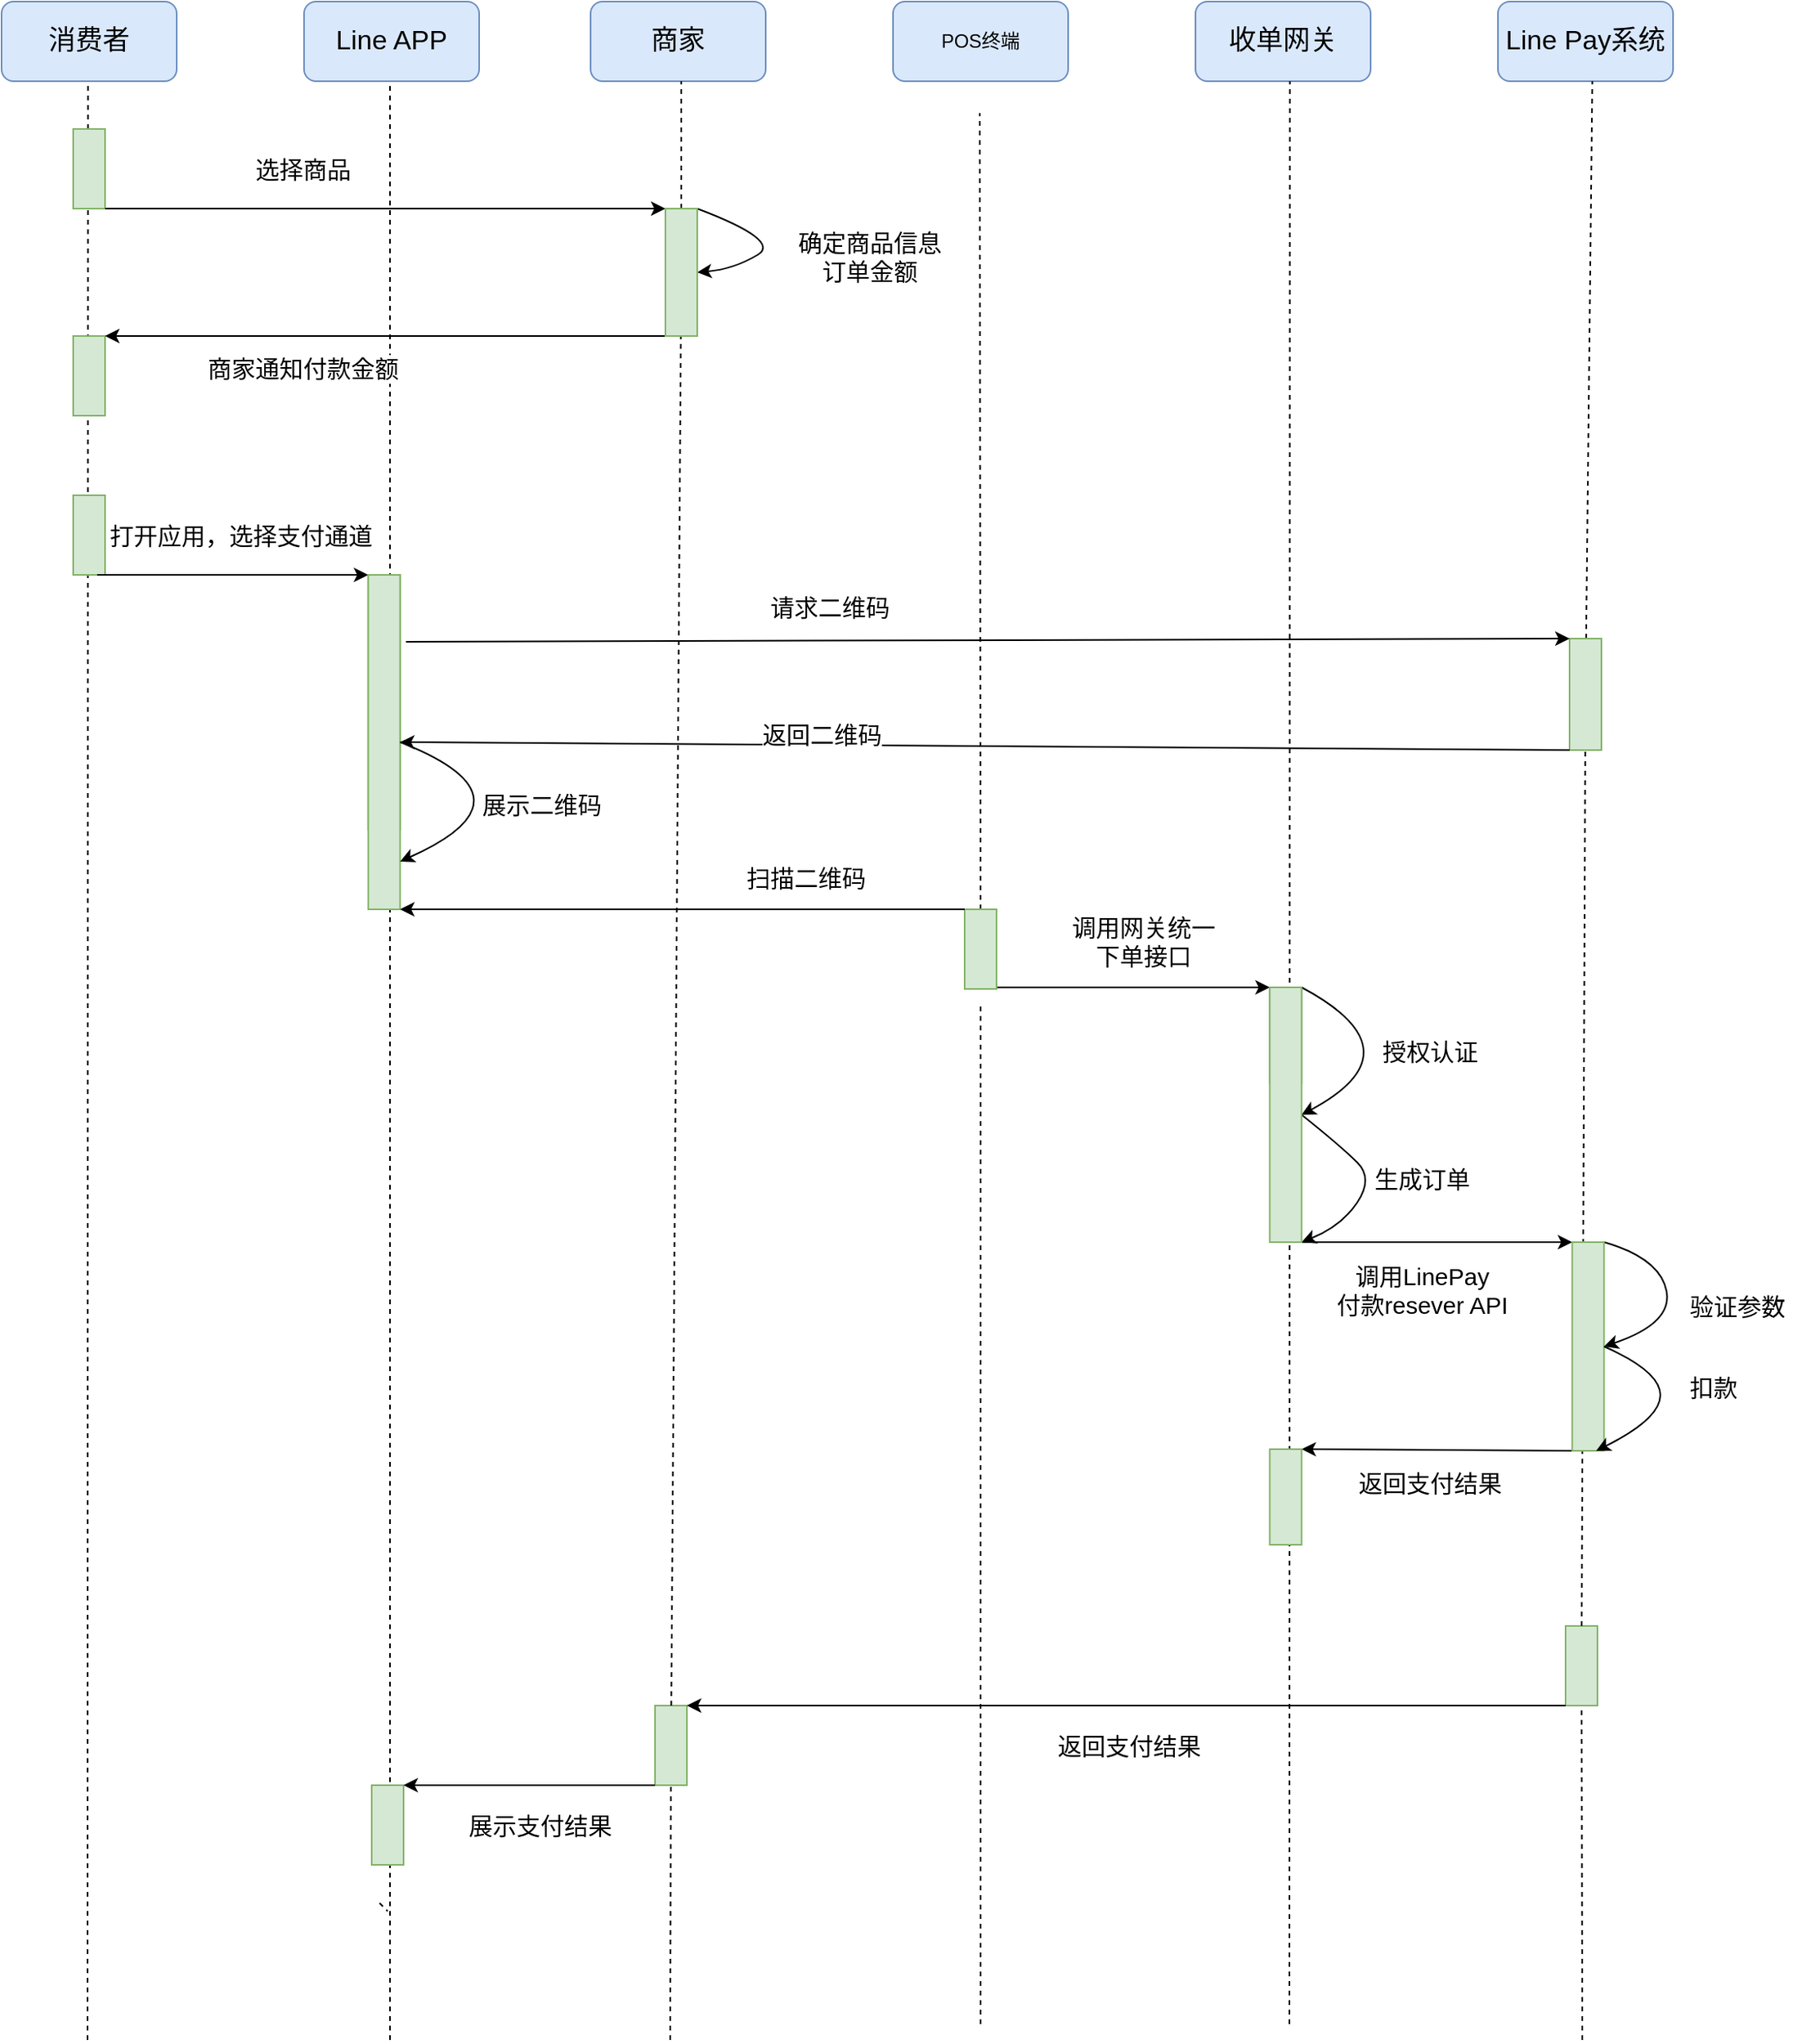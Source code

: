 <mxfile version="13.2.4" type="github">
  <diagram id="rrQzIkg72jDmBK31Jele" name="Page-1">
    <mxGraphModel dx="1730" dy="912" grid="1" gridSize="10" guides="1" tooltips="1" connect="1" arrows="1" fold="1" page="1" pageScale="1" pageWidth="827" pageHeight="1169" math="0" shadow="0">
      <root>
        <mxCell id="0" />
        <mxCell id="1" parent="0" />
        <mxCell id="k8VjFZwE3S4YL07K_zo7-1" value="&lt;font style=&quot;font-size: 17px&quot;&gt;消费者&lt;br&gt;&lt;/font&gt;" style="rounded=1;whiteSpace=wrap;html=1;strokeColor=#6c8ebf;fillColor=#dae8fc;" parent="1" vertex="1">
          <mxGeometry x="120" y="70" width="110" height="50" as="geometry" />
        </mxCell>
        <mxCell id="k8VjFZwE3S4YL07K_zo7-2" value="&lt;font style=&quot;font-size: 17px&quot;&gt;Line APP&lt;br&gt;&lt;/font&gt;" style="rounded=1;whiteSpace=wrap;html=1;strokeColor=#6c8ebf;fillColor=#dae8fc;" parent="1" vertex="1">
          <mxGeometry x="310" y="70" width="110" height="50" as="geometry" />
        </mxCell>
        <mxCell id="k8VjFZwE3S4YL07K_zo7-3" value="&lt;font style=&quot;font-size: 17px&quot;&gt;商家&lt;br&gt;&lt;/font&gt;" style="rounded=1;whiteSpace=wrap;html=1;strokeColor=#6c8ebf;fillColor=#dae8fc;" parent="1" vertex="1">
          <mxGeometry x="490" y="70" width="110" height="50" as="geometry" />
        </mxCell>
        <mxCell id="k8VjFZwE3S4YL07K_zo7-4" value="POS终端" style="rounded=1;whiteSpace=wrap;html=1;strokeColor=#6c8ebf;fillColor=#dae8fc;" parent="1" vertex="1">
          <mxGeometry x="680" y="70" width="110" height="50" as="geometry" />
        </mxCell>
        <mxCell id="k8VjFZwE3S4YL07K_zo7-5" value="&lt;font style=&quot;font-size: 17px&quot;&gt;收单网关&lt;/font&gt;" style="rounded=1;whiteSpace=wrap;html=1;strokeColor=#6c8ebf;fillColor=#dae8fc;" parent="1" vertex="1">
          <mxGeometry x="870" y="70" width="110" height="50" as="geometry" />
        </mxCell>
        <mxCell id="k8VjFZwE3S4YL07K_zo7-6" value="&lt;font style=&quot;font-size: 17px&quot;&gt;Line Pay系统&lt;/font&gt;" style="rounded=1;whiteSpace=wrap;html=1;strokeColor=#6c8ebf;fillColor=#dae8fc;" parent="1" vertex="1">
          <mxGeometry x="1060" y="70" width="110" height="50" as="geometry" />
        </mxCell>
        <mxCell id="k8VjFZwE3S4YL07K_zo7-8" value="" style="endArrow=none;dashed=1;html=1;" parent="1" edge="1">
          <mxGeometry width="50" height="50" relative="1" as="geometry">
            <mxPoint x="364" y="1350" as="sourcePoint" />
            <mxPoint x="364" y="120" as="targetPoint" />
          </mxGeometry>
        </mxCell>
        <mxCell id="k8VjFZwE3S4YL07K_zo7-23" value="" style="rounded=0;whiteSpace=wrap;html=1;strokeColor=#82b366;fillColor=#d5e8d4;" parent="1" vertex="1">
          <mxGeometry x="916.66" y="689" width="20" height="60" as="geometry" />
        </mxCell>
        <mxCell id="k8VjFZwE3S4YL07K_zo7-24" value="" style="endArrow=classic;html=1;fontSize=15;fontColor=#000000;exitX=0.75;exitY=1;exitDx=0;exitDy=0;entryX=0;entryY=0;entryDx=0;entryDy=0;" parent="1" target="k8VjFZwE3S4YL07K_zo7-23" edge="1">
          <mxGeometry width="50" height="50" relative="1" as="geometry">
            <mxPoint x="737.66" y="689" as="sourcePoint" />
            <mxPoint x="591.66" y="719" as="targetPoint" />
          </mxGeometry>
        </mxCell>
        <mxCell id="k8VjFZwE3S4YL07K_zo7-25" value="&lt;div style=&quot;font-size: 15px&quot;&gt;&lt;font style=&quot;font-size: 15px&quot;&gt;调用网关统一&lt;/font&gt;&lt;/div&gt;&lt;div style=&quot;font-size: 15px&quot;&gt;&lt;font style=&quot;font-size: 15px&quot;&gt;下单接口&lt;/font&gt;&lt;/div&gt;" style="text;html=1;align=center;verticalAlign=middle;resizable=0;points=[];autosize=1;fontColor=#000000;fontSize=15;" parent="1" vertex="1">
          <mxGeometry x="781.66" y="640" width="110" height="40" as="geometry" />
        </mxCell>
        <mxCell id="k8VjFZwE3S4YL07K_zo7-27" value="" style="curved=1;endArrow=classic;html=1;fontSize=15;fontColor=#000000;exitX=1;exitY=0;exitDx=0;exitDy=0;entryX=1;entryY=0.5;entryDx=0;entryDy=0;" parent="1" source="k8VjFZwE3S4YL07K_zo7-26" target="k8VjFZwE3S4YL07K_zo7-26" edge="1">
          <mxGeometry width="50" height="50" relative="1" as="geometry">
            <mxPoint x="571.66" y="899" as="sourcePoint" />
            <mxPoint x="621.66" y="849" as="targetPoint" />
            <Array as="points">
              <mxPoint x="1011.66" y="729" />
            </Array>
          </mxGeometry>
        </mxCell>
        <mxCell id="k8VjFZwE3S4YL07K_zo7-28" value="&lt;div style=&quot;font-size: 15px&quot;&gt;&lt;font style=&quot;font-size: 15px&quot;&gt;授权认证&lt;/font&gt;&lt;/div&gt;" style="text;html=1;align=center;verticalAlign=middle;resizable=0;points=[];autosize=1;fontColor=#000000;fontSize=15;labelBackgroundColor=#ffffff;" parent="1" vertex="1">
          <mxGeometry x="976.66" y="719" width="80" height="20" as="geometry" />
        </mxCell>
        <mxCell id="k8VjFZwE3S4YL07K_zo7-29" value="" style="curved=1;endArrow=classic;html=1;fontSize=15;fontColor=#000000;exitX=1;exitY=0.5;exitDx=0;exitDy=0;entryX=1;entryY=1;entryDx=0;entryDy=0;" parent="1" source="k8VjFZwE3S4YL07K_zo7-26" target="k8VjFZwE3S4YL07K_zo7-26" edge="1">
          <mxGeometry width="50" height="50" relative="1" as="geometry">
            <mxPoint x="936.66" y="689" as="sourcePoint" />
            <mxPoint x="936.66" y="769" as="targetPoint" />
            <Array as="points">
              <mxPoint x="961.66" y="789" />
              <mxPoint x="981.66" y="809" />
              <mxPoint x="961.66" y="839" />
            </Array>
          </mxGeometry>
        </mxCell>
        <mxCell id="k8VjFZwE3S4YL07K_zo7-30" value="&lt;div style=&quot;font-size: 15px&quot;&gt;&lt;font style=&quot;font-size: 15px&quot;&gt;生成订单&lt;/font&gt;&lt;/div&gt;" style="text;html=1;align=center;verticalAlign=middle;resizable=0;points=[];autosize=1;fontColor=#000000;fontSize=15;labelBackgroundColor=#ffffff;" parent="1" vertex="1">
          <mxGeometry x="971.66" y="799" width="80" height="20" as="geometry" />
        </mxCell>
        <mxCell id="k8VjFZwE3S4YL07K_zo7-33" value="" style="endArrow=classic;html=1;fontSize=15;fontColor=#000000;exitX=1;exitY=1;exitDx=0;exitDy=0;entryX=0;entryY=0;entryDx=0;entryDy=0;" parent="1" source="k8VjFZwE3S4YL07K_zo7-26" target="k8VjFZwE3S4YL07K_zo7-31" edge="1">
          <mxGeometry width="50" height="50" relative="1" as="geometry">
            <mxPoint x="811.66" y="909" as="sourcePoint" />
            <mxPoint x="861.66" y="859" as="targetPoint" />
          </mxGeometry>
        </mxCell>
        <mxCell id="k8VjFZwE3S4YL07K_zo7-34" value="&lt;div style=&quot;font-size: 15px&quot;&gt;&lt;font style=&quot;font-size: 15px&quot;&gt;调用LinePay&lt;/font&gt;&lt;/div&gt;&lt;div style=&quot;font-size: 15px&quot;&gt;&lt;font style=&quot;font-size: 15px&quot;&gt;付款resever API&lt;br&gt;&lt;/font&gt;&lt;/div&gt;" style="text;html=1;align=center;verticalAlign=middle;resizable=0;points=[];autosize=1;fontColor=#000000;fontSize=15;labelBackgroundColor=#ffffff;" parent="1" vertex="1">
          <mxGeometry x="951.66" y="859" width="120" height="40" as="geometry" />
        </mxCell>
        <mxCell id="k8VjFZwE3S4YL07K_zo7-35" value="" style="curved=1;endArrow=classic;html=1;fontSize=15;fontColor=#000000;exitX=1;exitY=0;exitDx=0;exitDy=0;entryX=1;entryY=0.5;entryDx=0;entryDy=0;" parent="1" source="k8VjFZwE3S4YL07K_zo7-31" target="k8VjFZwE3S4YL07K_zo7-31" edge="1">
          <mxGeometry width="50" height="50" relative="1" as="geometry">
            <mxPoint x="936.66" y="789" as="sourcePoint" />
            <mxPoint x="936.66" y="869" as="targetPoint" />
            <Array as="points">
              <mxPoint x="1161.66" y="859" />
              <mxPoint x="1170" y="900" />
            </Array>
          </mxGeometry>
        </mxCell>
        <mxCell id="k8VjFZwE3S4YL07K_zo7-36" value="验证参数" style="text;html=1;align=center;verticalAlign=middle;resizable=0;points=[];autosize=1;fontColor=#000000;fontSize=15;labelBackgroundColor=#ffffff;" parent="1" vertex="1">
          <mxGeometry x="1170.0" y="879" width="80" height="20" as="geometry" />
        </mxCell>
        <mxCell id="k8VjFZwE3S4YL07K_zo7-39" value="" style="endArrow=classic;html=1;fontSize=15;fontColor=#000000;exitX=0;exitY=1;exitDx=0;exitDy=0;entryX=1;entryY=0;entryDx=0;entryDy=0;" parent="1" source="k8VjFZwE3S4YL07K_zo7-31" target="k8VjFZwE3S4YL07K_zo7-37" edge="1">
          <mxGeometry width="50" height="50" relative="1" as="geometry">
            <mxPoint x="1106.66" y="975" as="sourcePoint" />
            <mxPoint x="861.66" y="995" as="targetPoint" />
          </mxGeometry>
        </mxCell>
        <mxCell id="k8VjFZwE3S4YL07K_zo7-40" value="返回支付结果" style="text;html=1;align=center;verticalAlign=middle;resizable=0;points=[];autosize=1;fontColor=#000000;fontSize=15;labelBackgroundColor=#ffffff;" parent="1" vertex="1">
          <mxGeometry x="961.66" y="990" width="110" height="20" as="geometry" />
        </mxCell>
        <mxCell id="k8VjFZwE3S4YL07K_zo7-53" value="&lt;div style=&quot;font-size: 15px&quot;&gt;&lt;font style=&quot;font-size: 15px&quot;&gt;选择商品&lt;/font&gt;&lt;/div&gt;" style="text;html=1;align=center;verticalAlign=middle;resizable=0;points=[];autosize=1;fontColor=#000000;fontSize=15;labelBackgroundColor=#ffffff;" parent="1" vertex="1">
          <mxGeometry x="269" y="165" width="80" height="20" as="geometry" />
        </mxCell>
        <mxCell id="dwbs7ZTQUQG-GgSH1edK-3" value="" style="endArrow=none;dashed=1;html=1;" edge="1" parent="1">
          <mxGeometry width="50" height="50" relative="1" as="geometry">
            <mxPoint x="174" y="1350" as="sourcePoint" />
            <mxPoint x="174.29" y="120" as="targetPoint" />
          </mxGeometry>
        </mxCell>
        <mxCell id="dwbs7ZTQUQG-GgSH1edK-4" value="" style="endArrow=none;dashed=1;html=1;" edge="1" parent="1" source="dwbs7ZTQUQG-GgSH1edK-39">
          <mxGeometry width="50" height="50" relative="1" as="geometry">
            <mxPoint x="547.925" y="1090.0" as="sourcePoint" />
            <mxPoint x="546.96" y="120" as="targetPoint" />
          </mxGeometry>
        </mxCell>
        <mxCell id="dwbs7ZTQUQG-GgSH1edK-5" value="" style="endArrow=none;dashed=1;html=1;" edge="1" parent="1" source="dwbs7ZTQUQG-GgSH1edK-66">
          <mxGeometry width="50" height="50" relative="1" as="geometry">
            <mxPoint x="735.465" y="1110.0" as="sourcePoint" />
            <mxPoint x="734.5" y="140" as="targetPoint" />
          </mxGeometry>
        </mxCell>
        <mxCell id="dwbs7ZTQUQG-GgSH1edK-6" value="" style="endArrow=none;dashed=1;html=1;" edge="1" parent="1">
          <mxGeometry width="50" height="50" relative="1" as="geometry">
            <mxPoint x="929" y="1340" as="sourcePoint" />
            <mxPoint x="929.29" y="120" as="targetPoint" />
          </mxGeometry>
        </mxCell>
        <mxCell id="dwbs7ZTQUQG-GgSH1edK-7" value="" style="endArrow=none;dashed=1;html=1;" edge="1" parent="1" source="dwbs7ZTQUQG-GgSH1edK-56">
          <mxGeometry width="50" height="50" relative="1" as="geometry">
            <mxPoint x="1120.255" y="1090.0" as="sourcePoint" />
            <mxPoint x="1119.29" y="120" as="targetPoint" />
          </mxGeometry>
        </mxCell>
        <mxCell id="k8VjFZwE3S4YL07K_zo7-48" value="" style="rounded=0;whiteSpace=wrap;html=1;strokeColor=#82b366;fillColor=#d5e8d4;" parent="1" vertex="1">
          <mxGeometry x="165" y="150" width="20" height="50" as="geometry" />
        </mxCell>
        <mxCell id="k8VjFZwE3S4YL07K_zo7-26" value="" style="rounded=0;whiteSpace=wrap;html=1;strokeColor=#82b366;fillColor=#d5e8d4;" parent="1" vertex="1">
          <mxGeometry x="916.66" y="689" width="20" height="160" as="geometry" />
        </mxCell>
        <mxCell id="k8VjFZwE3S4YL07K_zo7-37" value="" style="rounded=0;whiteSpace=wrap;html=1;strokeColor=#82b366;fillColor=#d5e8d4;" parent="1" vertex="1">
          <mxGeometry x="916.66" y="979" width="20" height="60" as="geometry" />
        </mxCell>
        <mxCell id="dwbs7ZTQUQG-GgSH1edK-20" value="" style="rounded=0;whiteSpace=wrap;html=1;strokeColor=#82b366;fillColor=#d5e8d4;" vertex="1" parent="1">
          <mxGeometry x="1102.5" y="1090" width="20" height="50" as="geometry" />
        </mxCell>
        <mxCell id="dwbs7ZTQUQG-GgSH1edK-21" value="" style="endArrow=none;dashed=1;html=1;" edge="1" parent="1" target="dwbs7ZTQUQG-GgSH1edK-20">
          <mxGeometry width="50" height="50" relative="1" as="geometry">
            <mxPoint x="1113" y="1350" as="sourcePoint" />
            <mxPoint x="1111.79" y="294" as="targetPoint" />
          </mxGeometry>
        </mxCell>
        <mxCell id="dwbs7ZTQUQG-GgSH1edK-24" value="" style="endArrow=none;dashed=1;html=1;" edge="1" parent="1">
          <mxGeometry width="50" height="50" relative="1" as="geometry">
            <mxPoint x="357.448" y="1264.0" as="sourcePoint" />
            <mxPoint x="362.5" y="1269.105" as="targetPoint" />
          </mxGeometry>
        </mxCell>
        <mxCell id="dwbs7ZTQUQG-GgSH1edK-28" value="" style="rounded=0;whiteSpace=wrap;html=1;strokeColor=#82b366;fillColor=#d5e8d4;" vertex="1" parent="1">
          <mxGeometry x="530.5" y="1140" width="20" height="50" as="geometry" />
        </mxCell>
        <mxCell id="dwbs7ZTQUQG-GgSH1edK-29" value="" style="endArrow=none;dashed=1;html=1;" edge="1" parent="1" target="dwbs7ZTQUQG-GgSH1edK-28">
          <mxGeometry width="50" height="50" relative="1" as="geometry">
            <mxPoint x="540" y="1350" as="sourcePoint" />
            <mxPoint x="539.46" y="294" as="targetPoint" />
          </mxGeometry>
        </mxCell>
        <mxCell id="dwbs7ZTQUQG-GgSH1edK-30" value="" style="rounded=0;whiteSpace=wrap;html=1;strokeColor=#82b366;fillColor=#d5e8d4;" vertex="1" parent="1">
          <mxGeometry x="352.5" y="1190" width="20" height="50" as="geometry" />
        </mxCell>
        <mxCell id="dwbs7ZTQUQG-GgSH1edK-33" value="" style="endArrow=classic;html=1;exitX=0;exitY=1;exitDx=0;exitDy=0;entryX=1;entryY=0;entryDx=0;entryDy=0;" edge="1" parent="1" source="dwbs7ZTQUQG-GgSH1edK-20" target="dwbs7ZTQUQG-GgSH1edK-28">
          <mxGeometry width="50" height="50" relative="1" as="geometry">
            <mxPoint x="642.5" y="1214" as="sourcePoint" />
            <mxPoint x="692.5" y="1164" as="targetPoint" />
          </mxGeometry>
        </mxCell>
        <mxCell id="dwbs7ZTQUQG-GgSH1edK-34" value="" style="endArrow=classic;html=1;exitX=0;exitY=1;exitDx=0;exitDy=0;entryX=1;entryY=0;entryDx=0;entryDy=0;" edge="1" parent="1" source="dwbs7ZTQUQG-GgSH1edK-28" target="dwbs7ZTQUQG-GgSH1edK-30">
          <mxGeometry width="50" height="50" relative="1" as="geometry">
            <mxPoint x="392.5" y="1154" as="sourcePoint" />
            <mxPoint x="442.5" y="1104" as="targetPoint" />
          </mxGeometry>
        </mxCell>
        <mxCell id="dwbs7ZTQUQG-GgSH1edK-37" value="&lt;div style=&quot;font-size: 15px&quot;&gt;&lt;font style=&quot;font-size: 15px&quot;&gt;返回支付结果&lt;/font&gt;&lt;/div&gt;" style="text;html=1;align=center;verticalAlign=middle;resizable=0;points=[];autosize=1;fontColor=#000000;fontSize=15;labelBackgroundColor=#ffffff;" vertex="1" parent="1">
          <mxGeometry x="772.5" y="1155" width="110" height="20" as="geometry" />
        </mxCell>
        <mxCell id="dwbs7ZTQUQG-GgSH1edK-38" value="&lt;div style=&quot;font-size: 15px&quot;&gt;&lt;font style=&quot;font-size: 15px&quot;&gt;展示支付结果&lt;/font&gt;&lt;/div&gt;" style="text;html=1;align=center;verticalAlign=middle;resizable=0;points=[];autosize=1;fontColor=#000000;fontSize=15;labelBackgroundColor=#ffffff;" vertex="1" parent="1">
          <mxGeometry x="402.5" y="1205" width="110" height="20" as="geometry" />
        </mxCell>
        <mxCell id="dwbs7ZTQUQG-GgSH1edK-39" value="" style="rounded=0;whiteSpace=wrap;html=1;strokeColor=#82b366;fillColor=#d5e8d4;" vertex="1" parent="1">
          <mxGeometry x="537" y="200" width="20" height="80" as="geometry" />
        </mxCell>
        <mxCell id="dwbs7ZTQUQG-GgSH1edK-40" value="" style="endArrow=none;dashed=1;html=1;" edge="1" parent="1" source="dwbs7ZTQUQG-GgSH1edK-28" target="dwbs7ZTQUQG-GgSH1edK-39">
          <mxGeometry width="50" height="50" relative="1" as="geometry">
            <mxPoint x="553.187" y="1206" as="sourcePoint" />
            <mxPoint x="546.96" y="120" as="targetPoint" />
          </mxGeometry>
        </mxCell>
        <mxCell id="dwbs7ZTQUQG-GgSH1edK-41" value="" style="endArrow=classic;html=1;exitX=1;exitY=1;exitDx=0;exitDy=0;entryX=0;entryY=0;entryDx=0;entryDy=0;" edge="1" parent="1" source="k8VjFZwE3S4YL07K_zo7-48" target="dwbs7ZTQUQG-GgSH1edK-39">
          <mxGeometry width="50" height="50" relative="1" as="geometry">
            <mxPoint x="220" y="250" as="sourcePoint" />
            <mxPoint x="270" y="200" as="targetPoint" />
          </mxGeometry>
        </mxCell>
        <mxCell id="dwbs7ZTQUQG-GgSH1edK-42" value="" style="curved=1;endArrow=classic;html=1;fontSize=15;fontColor=#000000;exitX=1;exitY=0;exitDx=0;exitDy=0;entryX=1;entryY=0.5;entryDx=0;entryDy=0;" edge="1" parent="1" source="dwbs7ZTQUQG-GgSH1edK-39" target="dwbs7ZTQUQG-GgSH1edK-39">
          <mxGeometry width="50" height="50" relative="1" as="geometry">
            <mxPoint x="751.33" y="550" as="sourcePoint" />
            <mxPoint x="751.33" y="613" as="targetPoint" />
            <Array as="points">
              <mxPoint x="610" y="220" />
              <mxPoint x="580" y="238" />
            </Array>
          </mxGeometry>
        </mxCell>
        <mxCell id="dwbs7ZTQUQG-GgSH1edK-43" value="&lt;div&gt;确定商品信息&lt;/div&gt;&lt;div&gt;订单金额&lt;br&gt;&lt;/div&gt;" style="text;html=1;align=center;verticalAlign=middle;resizable=0;points=[];autosize=1;fontColor=#000000;fontSize=15;labelBackgroundColor=#ffffff;" vertex="1" parent="1">
          <mxGeometry x="610.0" y="210" width="110" height="40" as="geometry" />
        </mxCell>
        <mxCell id="dwbs7ZTQUQG-GgSH1edK-44" value="" style="rounded=0;whiteSpace=wrap;html=1;strokeColor=#82b366;fillColor=#d5e8d4;" vertex="1" parent="1">
          <mxGeometry x="165" y="280" width="20" height="50" as="geometry" />
        </mxCell>
        <mxCell id="dwbs7ZTQUQG-GgSH1edK-45" value="" style="endArrow=classic;html=1;exitX=0;exitY=1;exitDx=0;exitDy=0;entryX=1;entryY=0;entryDx=0;entryDy=0;" edge="1" parent="1" source="dwbs7ZTQUQG-GgSH1edK-39" target="dwbs7ZTQUQG-GgSH1edK-44">
          <mxGeometry width="50" height="50" relative="1" as="geometry">
            <mxPoint x="340" y="320" as="sourcePoint" />
            <mxPoint x="390" y="270" as="targetPoint" />
          </mxGeometry>
        </mxCell>
        <mxCell id="dwbs7ZTQUQG-GgSH1edK-46" value="&lt;div style=&quot;font-size: 15px&quot;&gt;&lt;font style=&quot;font-size: 15px&quot;&gt;商家通知付款金额&lt;/font&gt;&lt;/div&gt;" style="text;html=1;align=center;verticalAlign=middle;resizable=0;points=[];autosize=1;fontColor=#000000;fontSize=15;labelBackgroundColor=#ffffff;" vertex="1" parent="1">
          <mxGeometry x="239" y="290" width="140" height="20" as="geometry" />
        </mxCell>
        <mxCell id="dwbs7ZTQUQG-GgSH1edK-47" value="" style="rounded=0;whiteSpace=wrap;html=1;strokeColor=#82b366;fillColor=#d5e8d4;" vertex="1" parent="1">
          <mxGeometry x="165" y="380" width="20" height="50" as="geometry" />
        </mxCell>
        <mxCell id="dwbs7ZTQUQG-GgSH1edK-48" value="" style="rounded=0;whiteSpace=wrap;html=1;strokeColor=#82b366;fillColor=#d5e8d4;" vertex="1" parent="1">
          <mxGeometry x="350.33" y="430" width="20" height="160" as="geometry" />
        </mxCell>
        <mxCell id="dwbs7ZTQUQG-GgSH1edK-50" value="" style="endArrow=classic;html=1;entryX=0;entryY=0;entryDx=0;entryDy=0;exitX=0.75;exitY=1;exitDx=0;exitDy=0;" edge="1" parent="1" source="dwbs7ZTQUQG-GgSH1edK-47" target="dwbs7ZTQUQG-GgSH1edK-48">
          <mxGeometry width="50" height="50" relative="1" as="geometry">
            <mxPoint x="190" y="430" as="sourcePoint" />
            <mxPoint x="120" y="370" as="targetPoint" />
          </mxGeometry>
        </mxCell>
        <mxCell id="dwbs7ZTQUQG-GgSH1edK-53" value="打开应用，选择支付通道" style="text;html=1;align=center;verticalAlign=middle;resizable=0;points=[];autosize=1;fontColor=#000000;fontSize=15;labelBackgroundColor=#ffffff;" vertex="1" parent="1">
          <mxGeometry x="180.33" y="395" width="180" height="20" as="geometry" />
        </mxCell>
        <mxCell id="dwbs7ZTQUQG-GgSH1edK-54" value="" style="rounded=0;whiteSpace=wrap;html=1;strokeColor=#82b366;fillColor=#d5e8d4;" vertex="1" parent="1">
          <mxGeometry x="537" y="200" width="20" height="80" as="geometry" />
        </mxCell>
        <mxCell id="dwbs7ZTQUQG-GgSH1edK-55" value="" style="rounded=0;whiteSpace=wrap;html=1;strokeColor=#82b366;fillColor=#d5e8d4;" vertex="1" parent="1">
          <mxGeometry x="350.33" y="430" width="20" height="210" as="geometry" />
        </mxCell>
        <mxCell id="dwbs7ZTQUQG-GgSH1edK-56" value="" style="rounded=0;whiteSpace=wrap;html=1;strokeColor=#82b366;fillColor=#d5e8d4;" vertex="1" parent="1">
          <mxGeometry x="1105" y="470" width="20" height="70" as="geometry" />
        </mxCell>
        <mxCell id="dwbs7ZTQUQG-GgSH1edK-57" value="" style="endArrow=none;dashed=1;html=1;" edge="1" parent="1" source="dwbs7ZTQUQG-GgSH1edK-20" target="dwbs7ZTQUQG-GgSH1edK-56">
          <mxGeometry width="50" height="50" relative="1" as="geometry">
            <mxPoint x="1115.392" y="1689" as="sourcePoint" />
            <mxPoint x="1119.29" y="120" as="targetPoint" />
          </mxGeometry>
        </mxCell>
        <mxCell id="dwbs7ZTQUQG-GgSH1edK-58" value="" style="endArrow=classic;html=1;entryX=0;entryY=0;entryDx=0;entryDy=0;exitX=1.184;exitY=0.2;exitDx=0;exitDy=0;exitPerimeter=0;" edge="1" parent="1" source="dwbs7ZTQUQG-GgSH1edK-55" target="dwbs7ZTQUQG-GgSH1edK-56">
          <mxGeometry width="50" height="50" relative="1" as="geometry">
            <mxPoint x="440" y="470" as="sourcePoint" />
            <mxPoint x="1100" y="470" as="targetPoint" />
          </mxGeometry>
        </mxCell>
        <mxCell id="dwbs7ZTQUQG-GgSH1edK-59" value="请求二维码" style="text;html=1;align=center;verticalAlign=middle;resizable=0;points=[];autosize=1;fontColor=#000000;fontSize=15;labelBackgroundColor=#ffffff;" vertex="1" parent="1">
          <mxGeometry x="595.33" y="440" width="90" height="20" as="geometry" />
        </mxCell>
        <mxCell id="dwbs7ZTQUQG-GgSH1edK-62" value="" style="endArrow=classic;html=1;exitX=0;exitY=1;exitDx=0;exitDy=0;entryX=1;entryY=0.5;entryDx=0;entryDy=0;" edge="1" parent="1" source="dwbs7ZTQUQG-GgSH1edK-56" target="dwbs7ZTQUQG-GgSH1edK-55">
          <mxGeometry width="50" height="50" relative="1" as="geometry">
            <mxPoint x="520" y="590" as="sourcePoint" />
            <mxPoint x="570" y="540" as="targetPoint" />
          </mxGeometry>
        </mxCell>
        <mxCell id="dwbs7ZTQUQG-GgSH1edK-63" value="返回二维码" style="text;html=1;align=center;verticalAlign=middle;resizable=0;points=[];autosize=1;fontColor=#000000;fontSize=15;labelBackgroundColor=#ffffff;" vertex="1" parent="1">
          <mxGeometry x="590.0" y="520" width="90" height="20" as="geometry" />
        </mxCell>
        <mxCell id="dwbs7ZTQUQG-GgSH1edK-64" value="" style="curved=1;endArrow=classic;html=1;exitX=1;exitY=0.5;exitDx=0;exitDy=0;entryX=1;entryY=0.857;entryDx=0;entryDy=0;entryPerimeter=0;" edge="1" parent="1" source="dwbs7ZTQUQG-GgSH1edK-55" target="dwbs7ZTQUQG-GgSH1edK-55">
          <mxGeometry width="50" height="50" relative="1" as="geometry">
            <mxPoint x="570" y="610" as="sourcePoint" />
            <mxPoint x="620" y="560" as="targetPoint" />
            <Array as="points">
              <mxPoint x="460" y="570" />
            </Array>
          </mxGeometry>
        </mxCell>
        <mxCell id="dwbs7ZTQUQG-GgSH1edK-65" value="展示二维码" style="text;html=1;align=center;verticalAlign=middle;resizable=0;points=[];autosize=1;fontColor=#000000;fontSize=15;labelBackgroundColor=#ffffff;" vertex="1" parent="1">
          <mxGeometry x="414.0" y="564" width="90" height="20" as="geometry" />
        </mxCell>
        <mxCell id="dwbs7ZTQUQG-GgSH1edK-66" value="" style="rounded=0;whiteSpace=wrap;html=1;strokeColor=#82b366;fillColor=#d5e8d4;" vertex="1" parent="1">
          <mxGeometry x="725" y="640" width="20" height="50" as="geometry" />
        </mxCell>
        <mxCell id="dwbs7ZTQUQG-GgSH1edK-67" value="" style="endArrow=none;dashed=1;html=1;" edge="1" parent="1">
          <mxGeometry width="50" height="50" relative="1" as="geometry">
            <mxPoint x="735" y="1340" as="sourcePoint" />
            <mxPoint x="735.026" y="699" as="targetPoint" />
          </mxGeometry>
        </mxCell>
        <mxCell id="dwbs7ZTQUQG-GgSH1edK-68" value="" style="endArrow=classic;html=1;entryX=1;entryY=1;entryDx=0;entryDy=0;exitX=0;exitY=0;exitDx=0;exitDy=0;" edge="1" parent="1" source="dwbs7ZTQUQG-GgSH1edK-66" target="dwbs7ZTQUQG-GgSH1edK-55">
          <mxGeometry width="50" height="50" relative="1" as="geometry">
            <mxPoint x="720" y="640" as="sourcePoint" />
            <mxPoint x="560" y="610" as="targetPoint" />
          </mxGeometry>
        </mxCell>
        <mxCell id="dwbs7ZTQUQG-GgSH1edK-69" value="扫描二维码" style="text;html=1;align=center;verticalAlign=middle;resizable=0;points=[];autosize=1;fontColor=#000000;fontSize=15;labelBackgroundColor=#ffffff;" vertex="1" parent="1">
          <mxGeometry x="580.0" y="610" width="90" height="20" as="geometry" />
        </mxCell>
        <mxCell id="k8VjFZwE3S4YL07K_zo7-31" value="" style="rounded=0;whiteSpace=wrap;html=1;strokeColor=#82b366;fillColor=#d5e8d4;" parent="1" vertex="1">
          <mxGeometry x="1106.66" y="849" width="20" height="131" as="geometry" />
        </mxCell>
        <mxCell id="dwbs7ZTQUQG-GgSH1edK-70" value="" style="curved=1;endArrow=classic;html=1;fontSize=15;fontColor=#000000;entryX=0.75;entryY=1;entryDx=0;entryDy=0;exitX=1;exitY=0.5;exitDx=0;exitDy=0;" edge="1" parent="1" source="k8VjFZwE3S4YL07K_zo7-31" target="k8VjFZwE3S4YL07K_zo7-31">
          <mxGeometry width="50" height="50" relative="1" as="geometry">
            <mxPoint x="1270" y="914" as="sourcePoint" />
            <mxPoint x="1126.66" y="914.5" as="targetPoint" />
            <Array as="points">
              <mxPoint x="1162" y="930" />
              <mxPoint x="1162" y="960" />
            </Array>
          </mxGeometry>
        </mxCell>
        <mxCell id="dwbs7ZTQUQG-GgSH1edK-71" value="扣款" style="text;html=1;align=center;verticalAlign=middle;resizable=0;points=[];autosize=1;fontColor=#000000;fontSize=15;labelBackgroundColor=#ffffff;" vertex="1" parent="1">
          <mxGeometry x="1170.0" y="930" width="50" height="20" as="geometry" />
        </mxCell>
      </root>
    </mxGraphModel>
  </diagram>
</mxfile>
